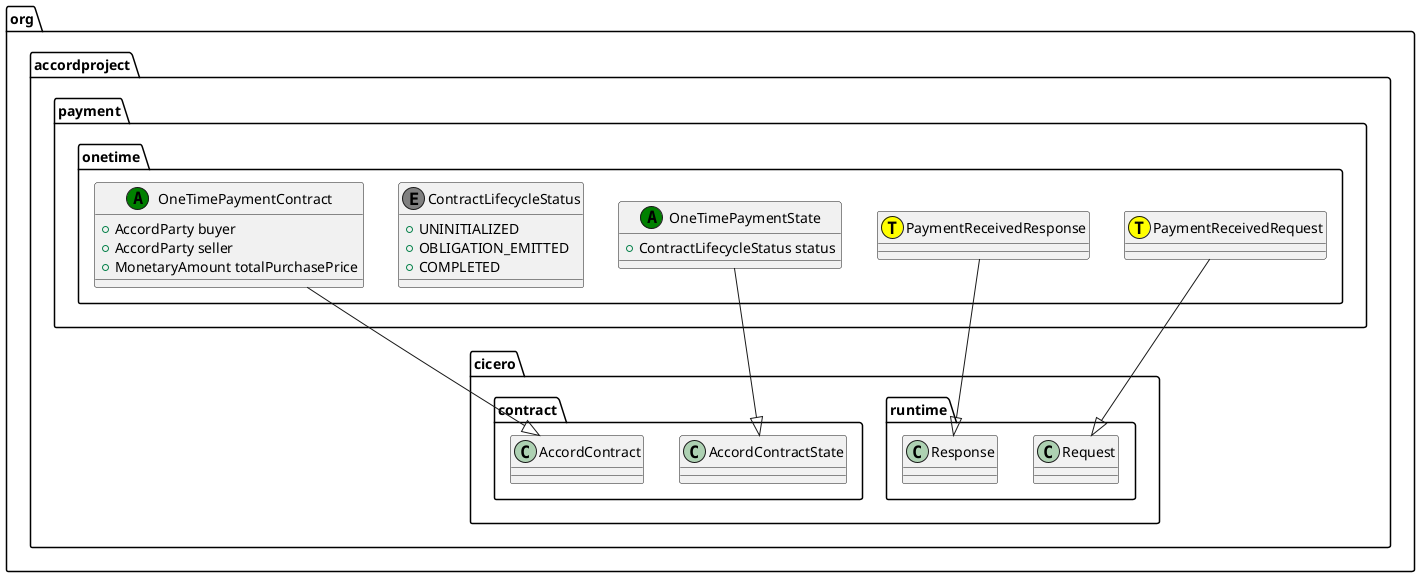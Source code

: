 @startuml
class org.accordproject.payment.onetime.PaymentReceivedRequest << (T,yellow) >> {
}
org.accordproject.payment.onetime.PaymentReceivedRequest --|> org.accordproject.cicero.runtime.Request
class org.accordproject.payment.onetime.PaymentReceivedResponse << (T,yellow) >> {
}
org.accordproject.payment.onetime.PaymentReceivedResponse --|> org.accordproject.cicero.runtime.Response
class org.accordproject.payment.onetime.OneTimePaymentState << (A,green) >> {
   + ContractLifecycleStatus status
}
org.accordproject.payment.onetime.OneTimePaymentState --|> org.accordproject.cicero.contract.AccordContractState
class org.accordproject.payment.onetime.ContractLifecycleStatus << (E,grey) >> {
   + UNINITIALIZED
   + OBLIGATION_EMITTED
   + COMPLETED
}
class org.accordproject.payment.onetime.OneTimePaymentContract << (A,green) >> {
   + AccordParty buyer
   + AccordParty seller
   + MonetaryAmount totalPurchasePrice
}
org.accordproject.payment.onetime.OneTimePaymentContract --|> org.accordproject.cicero.contract.AccordContract
@enduml

